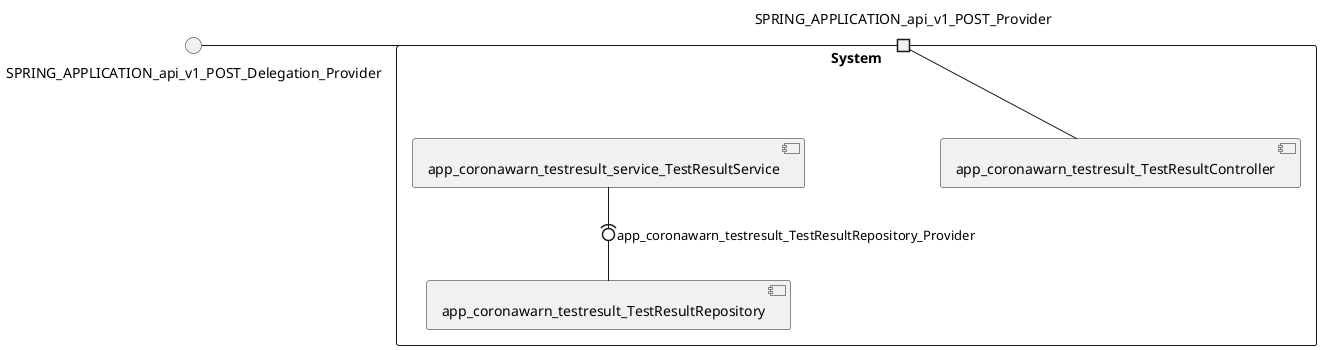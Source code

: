 @startuml
skinparam fixCircleLabelOverlapping true
skinparam componentStyle uml2
() SPRING_APPLICATION_api_v1_POST_Delegation_Provider
rectangle System {
[app_coronawarn_testresult_TestResultController] [[corona-warn-app-cwa-testresult-server.repository#_WbsNNuWWEe6em7UL4rQJ-Q]]
[app_coronawarn_testresult_TestResultRepository] [[corona-warn-app-cwa-testresult-server.repository#_WbsNNuWWEe6em7UL4rQJ-Q]]
[app_coronawarn_testresult_service_TestResultService] [[corona-warn-app-cwa-testresult-server.repository#_WbsNNuWWEe6em7UL4rQJ-Q]]
port SPRING_APPLICATION_api_v1_POST_Provider
SPRING_APPLICATION_api_v1_POST_Delegation_Provider - SPRING_APPLICATION_api_v1_POST_Provider
SPRING_APPLICATION_api_v1_POST_Provider - [app_coronawarn_testresult_TestResultController]
[app_coronawarn_testresult_service_TestResultService] -(0- [app_coronawarn_testresult_TestResultRepository] : app_coronawarn_testresult_TestResultRepository_Provider
}

@enduml

